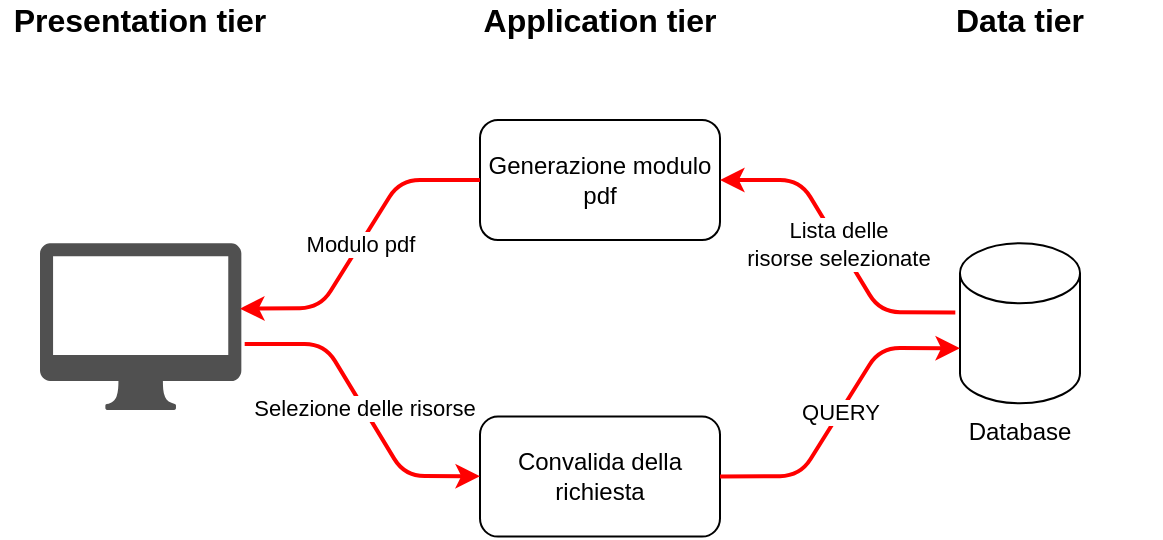 <mxfile version="13.9.9" type="device"><diagram id="Q6UFcEKUhEliXv0AemWr" name="Page-1"><mxGraphModel dx="642" dy="556" grid="1" gridSize="10" guides="1" tooltips="1" connect="1" arrows="1" fold="1" page="1" pageScale="1" pageWidth="827" pageHeight="1169" background="#ffffff" math="0" shadow="0"><root><mxCell id="0"/><mxCell id="1" parent="0"/><mxCell id="RsHKYznOt14AFlkuyZYj-19" value="" style="pointerEvents=1;shadow=0;dashed=0;html=1;strokeColor=none;fillColor=#505050;labelPosition=center;verticalLabelPosition=bottom;verticalAlign=top;outlineConnect=0;align=center;shape=mxgraph.office.devices.mac_client;background-color=red" vertex="1" parent="1"><mxGeometry x="60" y="581.65" width="100.67" height="83.31" as="geometry"/></mxCell><mxCell id="RsHKYznOt14AFlkuyZYj-20" value="Convalida della richiesta" style="rounded=1;whiteSpace=wrap;html=1;" vertex="1" parent="1"><mxGeometry x="280" y="668.31" width="120" height="60" as="geometry"/></mxCell><mxCell id="RsHKYznOt14AFlkuyZYj-21" value="Generazione modulo pdf" style="rounded=1;whiteSpace=wrap;html=1;" vertex="1" parent="1"><mxGeometry x="280" y="520" width="120" height="60" as="geometry"/></mxCell><mxCell id="RsHKYznOt14AFlkuyZYj-22" value="Database" style="shape=cylinder3;whiteSpace=wrap;html=1;boundedLbl=1;backgroundOutline=1;size=15;labelPosition=center;verticalLabelPosition=bottom;align=center;verticalAlign=top;" vertex="1" parent="1"><mxGeometry x="520" y="581.65" width="60" height="80" as="geometry"/></mxCell><mxCell id="RsHKYznOt14AFlkuyZYj-23" value="QUERY" style="endArrow=classic;html=1;strokeColor=#FF0000;strokeWidth=2;exitX=1;exitY=0.5;exitDx=0;exitDy=0;entryX=0;entryY=0;entryDx=0;entryDy=52.5;entryPerimeter=0;" edge="1" parent="1" source="RsHKYznOt14AFlkuyZYj-20" target="RsHKYznOt14AFlkuyZYj-22"><mxGeometry width="50" height="50" relative="1" as="geometry"><mxPoint x="424.34" y="712.04" as="sourcePoint"/><mxPoint x="492.34" y="585" as="targetPoint"/><Array as="points"><mxPoint x="440" y="698"/><mxPoint x="480" y="634"/></Array></mxGeometry></mxCell><mxCell id="RsHKYznOt14AFlkuyZYj-24" value="Lista delle&lt;br&gt;risorse selezionate" style="endArrow=classic;html=1;strokeColor=#FF0000;strokeWidth=2;exitX=-0.039;exitY=0.433;exitDx=0;exitDy=0;entryX=1;entryY=0.5;entryDx=0;entryDy=0;exitPerimeter=0;" edge="1" parent="1" source="RsHKYznOt14AFlkuyZYj-22" target="RsHKYznOt14AFlkuyZYj-21"><mxGeometry width="50" height="50" relative="1" as="geometry"><mxPoint x="490" y="600" as="sourcePoint"/><mxPoint x="370" y="675.81" as="targetPoint"/><Array as="points"><mxPoint x="480" y="616"/><mxPoint x="440" y="550"/></Array></mxGeometry></mxCell><mxCell id="RsHKYznOt14AFlkuyZYj-32" value="Selezione delle risorse" style="endArrow=classic;html=1;strokeColor=#FF0000;strokeWidth=2;" edge="1" parent="1" target="RsHKYznOt14AFlkuyZYj-20"><mxGeometry width="50" height="50" relative="1" as="geometry"><mxPoint x="162.34" y="632" as="sourcePoint"/><mxPoint x="280.0" y="698.29" as="targetPoint"/><Array as="points"><mxPoint x="202.34" y="632"/><mxPoint x="242.34" y="698"/></Array></mxGeometry></mxCell><mxCell id="RsHKYznOt14AFlkuyZYj-33" value="Modulo pdf" style="endArrow=classic;html=1;strokeColor=#FF0000;strokeWidth=2;" edge="1" parent="1" source="RsHKYznOt14AFlkuyZYj-21"><mxGeometry width="50" height="50" relative="1" as="geometry"><mxPoint x="280" y="550.15" as="sourcePoint"/><mxPoint x="160" y="614.31" as="targetPoint"/><Array as="points"><mxPoint x="240" y="550"/><mxPoint x="200" y="614"/></Array></mxGeometry></mxCell><mxCell id="RsHKYznOt14AFlkuyZYj-34" value="Presentation tier" style="text;html=1;strokeColor=none;fillColor=none;align=center;verticalAlign=middle;whiteSpace=wrap;rounded=0;fontStyle=1;fontSize=16;" vertex="1" parent="1"><mxGeometry x="40.34" y="460" width="140" height="20" as="geometry"/></mxCell><mxCell id="RsHKYznOt14AFlkuyZYj-35" value="Application tier" style="text;html=1;strokeColor=none;fillColor=none;align=center;verticalAlign=middle;whiteSpace=wrap;rounded=0;fontStyle=1;fontSize=16;" vertex="1" parent="1"><mxGeometry x="270" y="460" width="140" height="20" as="geometry"/></mxCell><mxCell id="RsHKYznOt14AFlkuyZYj-36" value="Data tier" style="text;html=1;strokeColor=none;fillColor=none;align=center;verticalAlign=middle;whiteSpace=wrap;rounded=0;fontStyle=1;fontSize=16;" vertex="1" parent="1"><mxGeometry x="480" y="460" width="140" height="20" as="geometry"/></mxCell></root></mxGraphModel></diagram></mxfile>